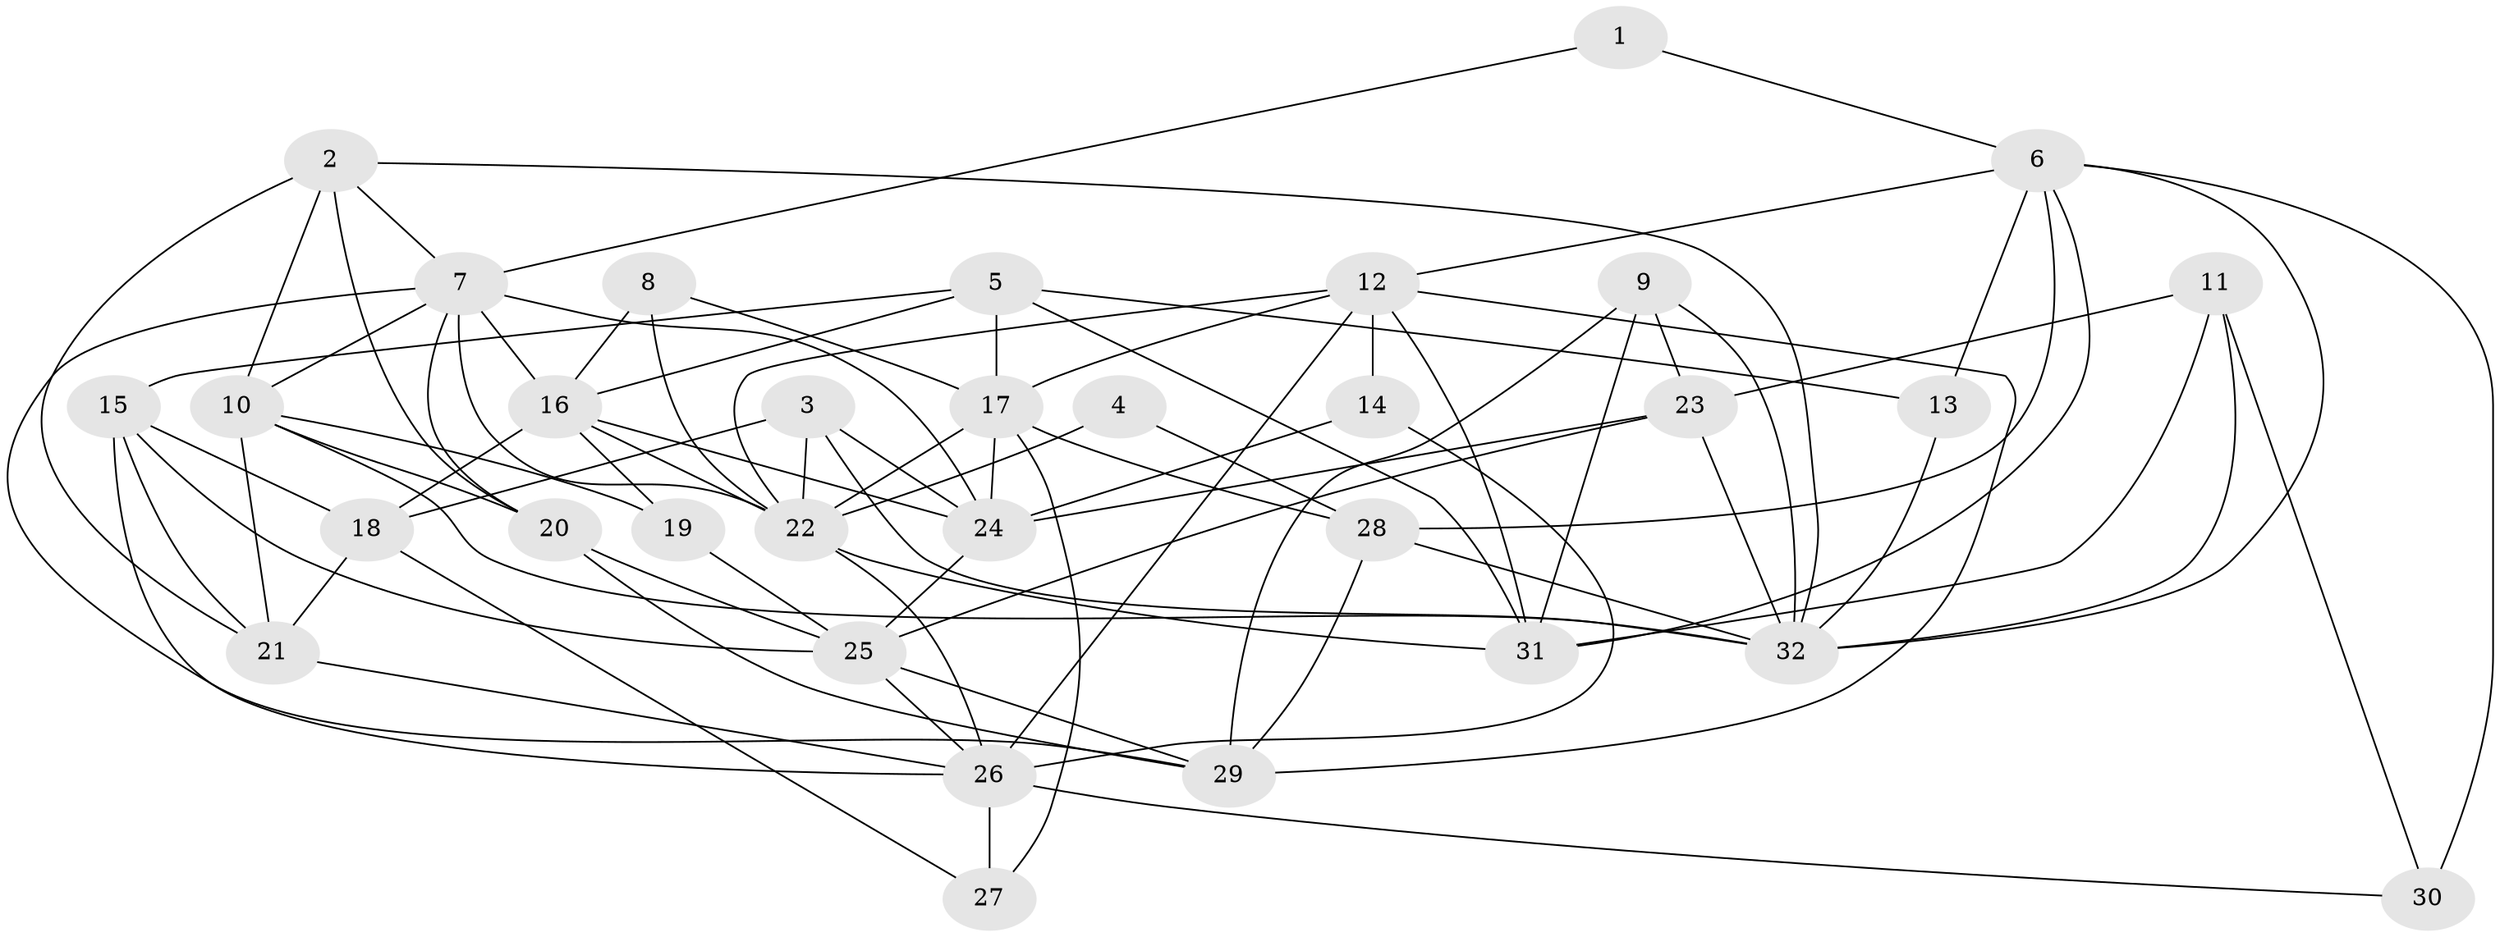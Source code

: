 // original degree distribution, {5: 0.13333333333333333, 4: 0.16666666666666666, 2: 0.21666666666666667, 7: 0.06666666666666667, 3: 0.26666666666666666, 8: 0.03333333333333333, 6: 0.11666666666666667}
// Generated by graph-tools (version 1.1) at 2025/26/03/09/25 03:26:14]
// undirected, 32 vertices, 84 edges
graph export_dot {
graph [start="1"]
  node [color=gray90,style=filled];
  1;
  2;
  3;
  4;
  5;
  6;
  7;
  8;
  9;
  10;
  11;
  12;
  13;
  14;
  15;
  16;
  17;
  18;
  19;
  20;
  21;
  22;
  23;
  24;
  25;
  26;
  27;
  28;
  29;
  30;
  31;
  32;
  1 -- 6 [weight=1.0];
  1 -- 7 [weight=1.0];
  2 -- 7 [weight=1.0];
  2 -- 10 [weight=1.0];
  2 -- 20 [weight=1.0];
  2 -- 21 [weight=1.0];
  2 -- 32 [weight=1.0];
  3 -- 18 [weight=1.0];
  3 -- 22 [weight=1.0];
  3 -- 24 [weight=1.0];
  3 -- 32 [weight=1.0];
  4 -- 22 [weight=1.0];
  4 -- 28 [weight=1.0];
  5 -- 13 [weight=1.0];
  5 -- 15 [weight=1.0];
  5 -- 16 [weight=1.0];
  5 -- 17 [weight=2.0];
  5 -- 31 [weight=1.0];
  6 -- 12 [weight=1.0];
  6 -- 13 [weight=1.0];
  6 -- 28 [weight=1.0];
  6 -- 30 [weight=1.0];
  6 -- 31 [weight=1.0];
  6 -- 32 [weight=1.0];
  7 -- 10 [weight=1.0];
  7 -- 16 [weight=2.0];
  7 -- 20 [weight=1.0];
  7 -- 22 [weight=1.0];
  7 -- 24 [weight=1.0];
  7 -- 29 [weight=1.0];
  8 -- 16 [weight=1.0];
  8 -- 17 [weight=1.0];
  8 -- 22 [weight=1.0];
  9 -- 23 [weight=1.0];
  9 -- 29 [weight=1.0];
  9 -- 31 [weight=1.0];
  9 -- 32 [weight=1.0];
  10 -- 19 [weight=1.0];
  10 -- 20 [weight=1.0];
  10 -- 21 [weight=1.0];
  10 -- 32 [weight=1.0];
  11 -- 23 [weight=1.0];
  11 -- 30 [weight=1.0];
  11 -- 31 [weight=1.0];
  11 -- 32 [weight=1.0];
  12 -- 14 [weight=1.0];
  12 -- 17 [weight=2.0];
  12 -- 22 [weight=1.0];
  12 -- 26 [weight=1.0];
  12 -- 29 [weight=1.0];
  12 -- 31 [weight=2.0];
  13 -- 32 [weight=1.0];
  14 -- 24 [weight=1.0];
  14 -- 26 [weight=2.0];
  15 -- 18 [weight=1.0];
  15 -- 21 [weight=1.0];
  15 -- 25 [weight=1.0];
  15 -- 26 [weight=1.0];
  16 -- 18 [weight=1.0];
  16 -- 19 [weight=1.0];
  16 -- 22 [weight=1.0];
  16 -- 24 [weight=1.0];
  17 -- 22 [weight=1.0];
  17 -- 24 [weight=1.0];
  17 -- 27 [weight=2.0];
  17 -- 28 [weight=1.0];
  18 -- 21 [weight=1.0];
  18 -- 27 [weight=1.0];
  19 -- 25 [weight=1.0];
  20 -- 25 [weight=1.0];
  20 -- 29 [weight=1.0];
  21 -- 26 [weight=1.0];
  22 -- 26 [weight=1.0];
  22 -- 31 [weight=1.0];
  23 -- 24 [weight=1.0];
  23 -- 25 [weight=1.0];
  23 -- 32 [weight=1.0];
  24 -- 25 [weight=1.0];
  25 -- 26 [weight=1.0];
  25 -- 29 [weight=1.0];
  26 -- 27 [weight=3.0];
  26 -- 30 [weight=1.0];
  28 -- 29 [weight=1.0];
  28 -- 32 [weight=1.0];
}
